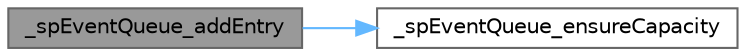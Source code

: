 digraph "_spEventQueue_addEntry"
{
 // LATEX_PDF_SIZE
  bgcolor="transparent";
  edge [fontname=Helvetica,fontsize=10,labelfontname=Helvetica,labelfontsize=10];
  node [fontname=Helvetica,fontsize=10,shape=box,height=0.2,width=0.4];
  rankdir="LR";
  Node1 [id="Node000001",label="_spEventQueue_addEntry",height=0.2,width=0.4,color="gray40", fillcolor="grey60", style="filled", fontcolor="black",tooltip=" "];
  Node1 -> Node2 [id="edge2_Node000001_Node000002",color="steelblue1",style="solid",tooltip=" "];
  Node2 [id="Node000002",label="_spEventQueue_ensureCapacity",height=0.2,width=0.4,color="grey40", fillcolor="white", style="filled",URL="$_animation_state_8c.html#adf76c913168fb6693fa402cd6cc8cca3",tooltip=" "];
}
